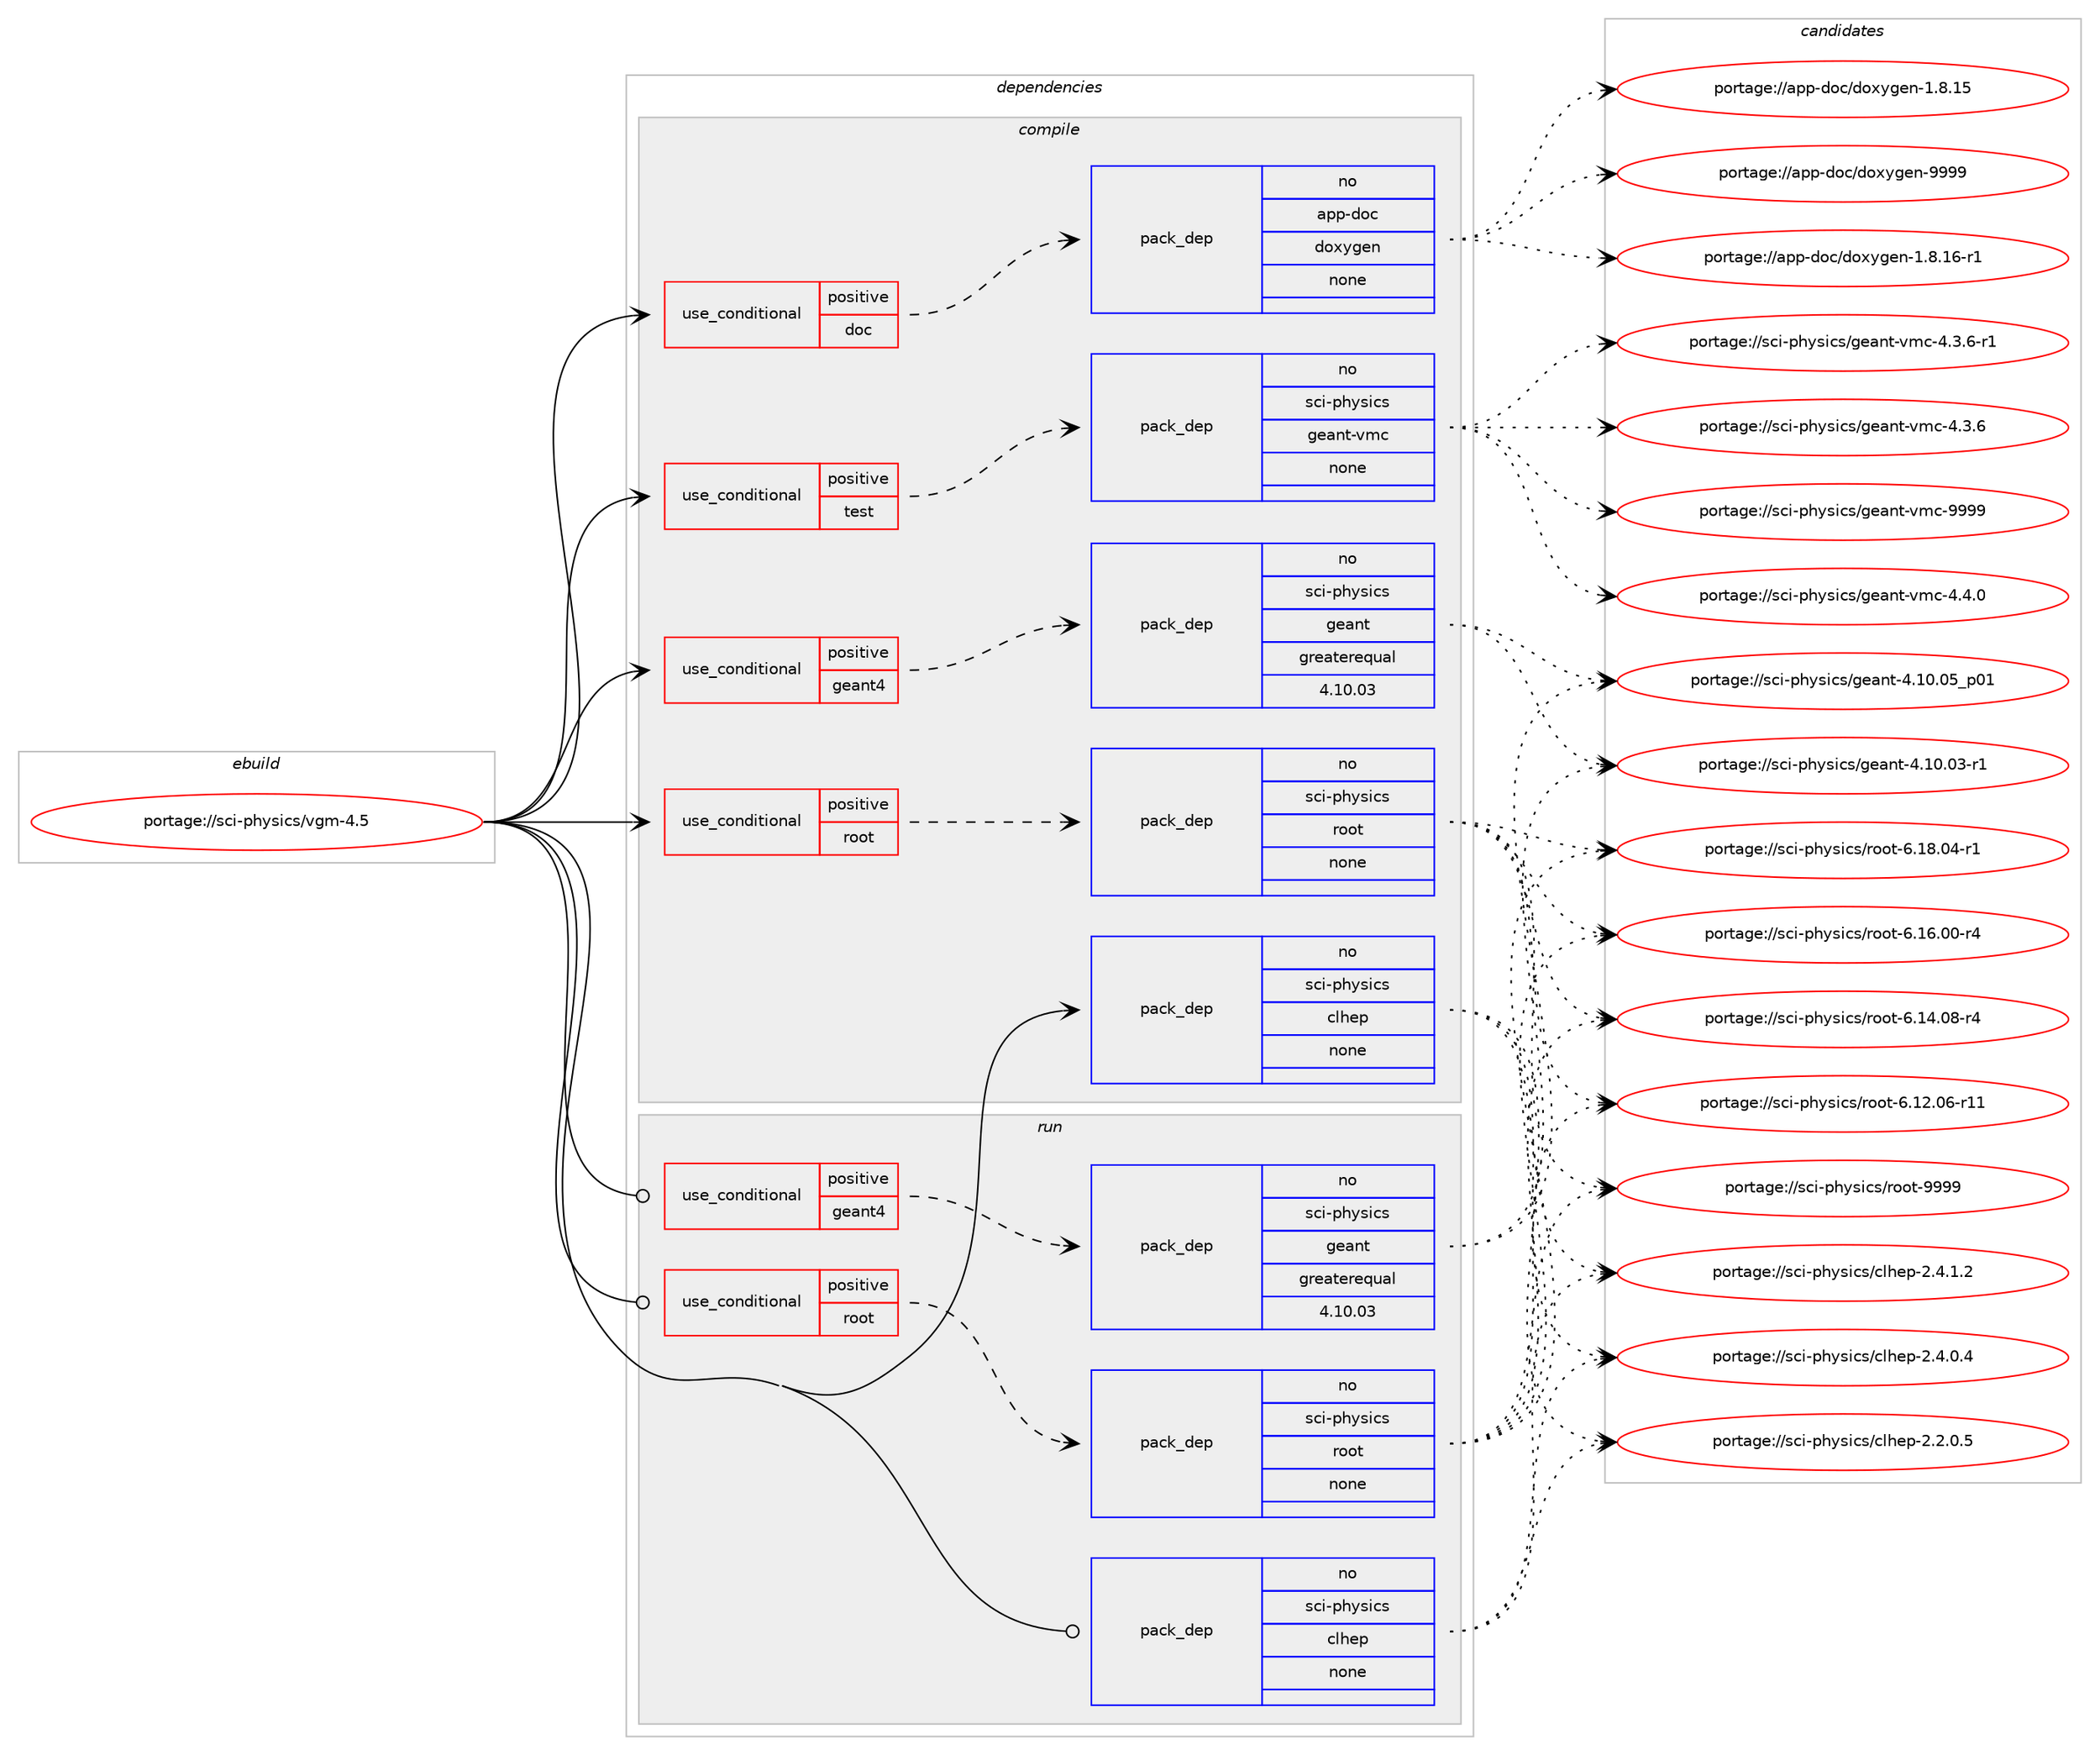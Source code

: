 digraph prolog {

# *************
# Graph options
# *************

newrank=true;
concentrate=true;
compound=true;
graph [rankdir=LR,fontname=Helvetica,fontsize=10,ranksep=1.5];#, ranksep=2.5, nodesep=0.2];
edge  [arrowhead=vee];
node  [fontname=Helvetica,fontsize=10];

# **********
# The ebuild
# **********

subgraph cluster_leftcol {
color=gray;
rank=same;
label=<<i>ebuild</i>>;
id [label="portage://sci-physics/vgm-4.5", color=red, width=4, href="../sci-physics/vgm-4.5.svg"];
}

# ****************
# The dependencies
# ****************

subgraph cluster_midcol {
color=gray;
label=<<i>dependencies</i>>;
subgraph cluster_compile {
fillcolor="#eeeeee";
style=filled;
label=<<i>compile</i>>;
subgraph cond10064 {
dependency48561 [label=<<TABLE BORDER="0" CELLBORDER="1" CELLSPACING="0" CELLPADDING="4"><TR><TD ROWSPAN="3" CELLPADDING="10">use_conditional</TD></TR><TR><TD>positive</TD></TR><TR><TD>doc</TD></TR></TABLE>>, shape=none, color=red];
subgraph pack37438 {
dependency48562 [label=<<TABLE BORDER="0" CELLBORDER="1" CELLSPACING="0" CELLPADDING="4" WIDTH="220"><TR><TD ROWSPAN="6" CELLPADDING="30">pack_dep</TD></TR><TR><TD WIDTH="110">no</TD></TR><TR><TD>app-doc</TD></TR><TR><TD>doxygen</TD></TR><TR><TD>none</TD></TR><TR><TD></TD></TR></TABLE>>, shape=none, color=blue];
}
dependency48561:e -> dependency48562:w [weight=20,style="dashed",arrowhead="vee"];
}
id:e -> dependency48561:w [weight=20,style="solid",arrowhead="vee"];
subgraph cond10065 {
dependency48563 [label=<<TABLE BORDER="0" CELLBORDER="1" CELLSPACING="0" CELLPADDING="4"><TR><TD ROWSPAN="3" CELLPADDING="10">use_conditional</TD></TR><TR><TD>positive</TD></TR><TR><TD>geant4</TD></TR></TABLE>>, shape=none, color=red];
subgraph pack37439 {
dependency48564 [label=<<TABLE BORDER="0" CELLBORDER="1" CELLSPACING="0" CELLPADDING="4" WIDTH="220"><TR><TD ROWSPAN="6" CELLPADDING="30">pack_dep</TD></TR><TR><TD WIDTH="110">no</TD></TR><TR><TD>sci-physics</TD></TR><TR><TD>geant</TD></TR><TR><TD>greaterequal</TD></TR><TR><TD>4.10.03</TD></TR></TABLE>>, shape=none, color=blue];
}
dependency48563:e -> dependency48564:w [weight=20,style="dashed",arrowhead="vee"];
}
id:e -> dependency48563:w [weight=20,style="solid",arrowhead="vee"];
subgraph cond10066 {
dependency48565 [label=<<TABLE BORDER="0" CELLBORDER="1" CELLSPACING="0" CELLPADDING="4"><TR><TD ROWSPAN="3" CELLPADDING="10">use_conditional</TD></TR><TR><TD>positive</TD></TR><TR><TD>root</TD></TR></TABLE>>, shape=none, color=red];
subgraph pack37440 {
dependency48566 [label=<<TABLE BORDER="0" CELLBORDER="1" CELLSPACING="0" CELLPADDING="4" WIDTH="220"><TR><TD ROWSPAN="6" CELLPADDING="30">pack_dep</TD></TR><TR><TD WIDTH="110">no</TD></TR><TR><TD>sci-physics</TD></TR><TR><TD>root</TD></TR><TR><TD>none</TD></TR><TR><TD></TD></TR></TABLE>>, shape=none, color=blue];
}
dependency48565:e -> dependency48566:w [weight=20,style="dashed",arrowhead="vee"];
}
id:e -> dependency48565:w [weight=20,style="solid",arrowhead="vee"];
subgraph cond10067 {
dependency48567 [label=<<TABLE BORDER="0" CELLBORDER="1" CELLSPACING="0" CELLPADDING="4"><TR><TD ROWSPAN="3" CELLPADDING="10">use_conditional</TD></TR><TR><TD>positive</TD></TR><TR><TD>test</TD></TR></TABLE>>, shape=none, color=red];
subgraph pack37441 {
dependency48568 [label=<<TABLE BORDER="0" CELLBORDER="1" CELLSPACING="0" CELLPADDING="4" WIDTH="220"><TR><TD ROWSPAN="6" CELLPADDING="30">pack_dep</TD></TR><TR><TD WIDTH="110">no</TD></TR><TR><TD>sci-physics</TD></TR><TR><TD>geant-vmc</TD></TR><TR><TD>none</TD></TR><TR><TD></TD></TR></TABLE>>, shape=none, color=blue];
}
dependency48567:e -> dependency48568:w [weight=20,style="dashed",arrowhead="vee"];
}
id:e -> dependency48567:w [weight=20,style="solid",arrowhead="vee"];
subgraph pack37442 {
dependency48569 [label=<<TABLE BORDER="0" CELLBORDER="1" CELLSPACING="0" CELLPADDING="4" WIDTH="220"><TR><TD ROWSPAN="6" CELLPADDING="30">pack_dep</TD></TR><TR><TD WIDTH="110">no</TD></TR><TR><TD>sci-physics</TD></TR><TR><TD>clhep</TD></TR><TR><TD>none</TD></TR><TR><TD></TD></TR></TABLE>>, shape=none, color=blue];
}
id:e -> dependency48569:w [weight=20,style="solid",arrowhead="vee"];
}
subgraph cluster_compileandrun {
fillcolor="#eeeeee";
style=filled;
label=<<i>compile and run</i>>;
}
subgraph cluster_run {
fillcolor="#eeeeee";
style=filled;
label=<<i>run</i>>;
subgraph cond10068 {
dependency48570 [label=<<TABLE BORDER="0" CELLBORDER="1" CELLSPACING="0" CELLPADDING="4"><TR><TD ROWSPAN="3" CELLPADDING="10">use_conditional</TD></TR><TR><TD>positive</TD></TR><TR><TD>geant4</TD></TR></TABLE>>, shape=none, color=red];
subgraph pack37443 {
dependency48571 [label=<<TABLE BORDER="0" CELLBORDER="1" CELLSPACING="0" CELLPADDING="4" WIDTH="220"><TR><TD ROWSPAN="6" CELLPADDING="30">pack_dep</TD></TR><TR><TD WIDTH="110">no</TD></TR><TR><TD>sci-physics</TD></TR><TR><TD>geant</TD></TR><TR><TD>greaterequal</TD></TR><TR><TD>4.10.03</TD></TR></TABLE>>, shape=none, color=blue];
}
dependency48570:e -> dependency48571:w [weight=20,style="dashed",arrowhead="vee"];
}
id:e -> dependency48570:w [weight=20,style="solid",arrowhead="odot"];
subgraph cond10069 {
dependency48572 [label=<<TABLE BORDER="0" CELLBORDER="1" CELLSPACING="0" CELLPADDING="4"><TR><TD ROWSPAN="3" CELLPADDING="10">use_conditional</TD></TR><TR><TD>positive</TD></TR><TR><TD>root</TD></TR></TABLE>>, shape=none, color=red];
subgraph pack37444 {
dependency48573 [label=<<TABLE BORDER="0" CELLBORDER="1" CELLSPACING="0" CELLPADDING="4" WIDTH="220"><TR><TD ROWSPAN="6" CELLPADDING="30">pack_dep</TD></TR><TR><TD WIDTH="110">no</TD></TR><TR><TD>sci-physics</TD></TR><TR><TD>root</TD></TR><TR><TD>none</TD></TR><TR><TD></TD></TR></TABLE>>, shape=none, color=blue];
}
dependency48572:e -> dependency48573:w [weight=20,style="dashed",arrowhead="vee"];
}
id:e -> dependency48572:w [weight=20,style="solid",arrowhead="odot"];
subgraph pack37445 {
dependency48574 [label=<<TABLE BORDER="0" CELLBORDER="1" CELLSPACING="0" CELLPADDING="4" WIDTH="220"><TR><TD ROWSPAN="6" CELLPADDING="30">pack_dep</TD></TR><TR><TD WIDTH="110">no</TD></TR><TR><TD>sci-physics</TD></TR><TR><TD>clhep</TD></TR><TR><TD>none</TD></TR><TR><TD></TD></TR></TABLE>>, shape=none, color=blue];
}
id:e -> dependency48574:w [weight=20,style="solid",arrowhead="odot"];
}
}

# **************
# The candidates
# **************

subgraph cluster_choices {
rank=same;
color=gray;
label=<<i>candidates</i>>;

subgraph choice37438 {
color=black;
nodesep=1;
choice971121124510011199471001111201211031011104557575757 [label="portage://app-doc/doxygen-9999", color=red, width=4,href="../app-doc/doxygen-9999.svg"];
choice97112112451001119947100111120121103101110454946564649544511449 [label="portage://app-doc/doxygen-1.8.16-r1", color=red, width=4,href="../app-doc/doxygen-1.8.16-r1.svg"];
choice9711211245100111994710011112012110310111045494656464953 [label="portage://app-doc/doxygen-1.8.15", color=red, width=4,href="../app-doc/doxygen-1.8.15.svg"];
dependency48562:e -> choice971121124510011199471001111201211031011104557575757:w [style=dotted,weight="100"];
dependency48562:e -> choice97112112451001119947100111120121103101110454946564649544511449:w [style=dotted,weight="100"];
dependency48562:e -> choice9711211245100111994710011112012110310111045494656464953:w [style=dotted,weight="100"];
}
subgraph choice37439 {
color=black;
nodesep=1;
choice11599105451121041211151059911547103101971101164552464948464853951124849 [label="portage://sci-physics/geant-4.10.05_p01", color=red, width=4,href="../sci-physics/geant-4.10.05_p01.svg"];
choice115991054511210412111510599115471031019711011645524649484648514511449 [label="portage://sci-physics/geant-4.10.03-r1", color=red, width=4,href="../sci-physics/geant-4.10.03-r1.svg"];
dependency48564:e -> choice11599105451121041211151059911547103101971101164552464948464853951124849:w [style=dotted,weight="100"];
dependency48564:e -> choice115991054511210412111510599115471031019711011645524649484648514511449:w [style=dotted,weight="100"];
}
subgraph choice37440 {
color=black;
nodesep=1;
choice115991054511210412111510599115471141111111164557575757 [label="portage://sci-physics/root-9999", color=red, width=4,href="../sci-physics/root-9999.svg"];
choice1159910545112104121115105991154711411111111645544649564648524511449 [label="portage://sci-physics/root-6.18.04-r1", color=red, width=4,href="../sci-physics/root-6.18.04-r1.svg"];
choice1159910545112104121115105991154711411111111645544649544648484511452 [label="portage://sci-physics/root-6.16.00-r4", color=red, width=4,href="../sci-physics/root-6.16.00-r4.svg"];
choice1159910545112104121115105991154711411111111645544649524648564511452 [label="portage://sci-physics/root-6.14.08-r4", color=red, width=4,href="../sci-physics/root-6.14.08-r4.svg"];
choice115991054511210412111510599115471141111111164554464950464854451144949 [label="portage://sci-physics/root-6.12.06-r11", color=red, width=4,href="../sci-physics/root-6.12.06-r11.svg"];
dependency48566:e -> choice115991054511210412111510599115471141111111164557575757:w [style=dotted,weight="100"];
dependency48566:e -> choice1159910545112104121115105991154711411111111645544649564648524511449:w [style=dotted,weight="100"];
dependency48566:e -> choice1159910545112104121115105991154711411111111645544649544648484511452:w [style=dotted,weight="100"];
dependency48566:e -> choice1159910545112104121115105991154711411111111645544649524648564511452:w [style=dotted,weight="100"];
dependency48566:e -> choice115991054511210412111510599115471141111111164554464950464854451144949:w [style=dotted,weight="100"];
}
subgraph choice37441 {
color=black;
nodesep=1;
choice115991054511210412111510599115471031019711011645118109994557575757 [label="portage://sci-physics/geant-vmc-9999", color=red, width=4,href="../sci-physics/geant-vmc-9999.svg"];
choice11599105451121041211151059911547103101971101164511810999455246524648 [label="portage://sci-physics/geant-vmc-4.4.0", color=red, width=4,href="../sci-physics/geant-vmc-4.4.0.svg"];
choice115991054511210412111510599115471031019711011645118109994552465146544511449 [label="portage://sci-physics/geant-vmc-4.3.6-r1", color=red, width=4,href="../sci-physics/geant-vmc-4.3.6-r1.svg"];
choice11599105451121041211151059911547103101971101164511810999455246514654 [label="portage://sci-physics/geant-vmc-4.3.6", color=red, width=4,href="../sci-physics/geant-vmc-4.3.6.svg"];
dependency48568:e -> choice115991054511210412111510599115471031019711011645118109994557575757:w [style=dotted,weight="100"];
dependency48568:e -> choice11599105451121041211151059911547103101971101164511810999455246524648:w [style=dotted,weight="100"];
dependency48568:e -> choice115991054511210412111510599115471031019711011645118109994552465146544511449:w [style=dotted,weight="100"];
dependency48568:e -> choice11599105451121041211151059911547103101971101164511810999455246514654:w [style=dotted,weight="100"];
}
subgraph choice37442 {
color=black;
nodesep=1;
choice11599105451121041211151059911547991081041011124550465246494650 [label="portage://sci-physics/clhep-2.4.1.2", color=red, width=4,href="../sci-physics/clhep-2.4.1.2.svg"];
choice11599105451121041211151059911547991081041011124550465246484652 [label="portage://sci-physics/clhep-2.4.0.4", color=red, width=4,href="../sci-physics/clhep-2.4.0.4.svg"];
choice11599105451121041211151059911547991081041011124550465046484653 [label="portage://sci-physics/clhep-2.2.0.5", color=red, width=4,href="../sci-physics/clhep-2.2.0.5.svg"];
dependency48569:e -> choice11599105451121041211151059911547991081041011124550465246494650:w [style=dotted,weight="100"];
dependency48569:e -> choice11599105451121041211151059911547991081041011124550465246484652:w [style=dotted,weight="100"];
dependency48569:e -> choice11599105451121041211151059911547991081041011124550465046484653:w [style=dotted,weight="100"];
}
subgraph choice37443 {
color=black;
nodesep=1;
choice11599105451121041211151059911547103101971101164552464948464853951124849 [label="portage://sci-physics/geant-4.10.05_p01", color=red, width=4,href="../sci-physics/geant-4.10.05_p01.svg"];
choice115991054511210412111510599115471031019711011645524649484648514511449 [label="portage://sci-physics/geant-4.10.03-r1", color=red, width=4,href="../sci-physics/geant-4.10.03-r1.svg"];
dependency48571:e -> choice11599105451121041211151059911547103101971101164552464948464853951124849:w [style=dotted,weight="100"];
dependency48571:e -> choice115991054511210412111510599115471031019711011645524649484648514511449:w [style=dotted,weight="100"];
}
subgraph choice37444 {
color=black;
nodesep=1;
choice115991054511210412111510599115471141111111164557575757 [label="portage://sci-physics/root-9999", color=red, width=4,href="../sci-physics/root-9999.svg"];
choice1159910545112104121115105991154711411111111645544649564648524511449 [label="portage://sci-physics/root-6.18.04-r1", color=red, width=4,href="../sci-physics/root-6.18.04-r1.svg"];
choice1159910545112104121115105991154711411111111645544649544648484511452 [label="portage://sci-physics/root-6.16.00-r4", color=red, width=4,href="../sci-physics/root-6.16.00-r4.svg"];
choice1159910545112104121115105991154711411111111645544649524648564511452 [label="portage://sci-physics/root-6.14.08-r4", color=red, width=4,href="../sci-physics/root-6.14.08-r4.svg"];
choice115991054511210412111510599115471141111111164554464950464854451144949 [label="portage://sci-physics/root-6.12.06-r11", color=red, width=4,href="../sci-physics/root-6.12.06-r11.svg"];
dependency48573:e -> choice115991054511210412111510599115471141111111164557575757:w [style=dotted,weight="100"];
dependency48573:e -> choice1159910545112104121115105991154711411111111645544649564648524511449:w [style=dotted,weight="100"];
dependency48573:e -> choice1159910545112104121115105991154711411111111645544649544648484511452:w [style=dotted,weight="100"];
dependency48573:e -> choice1159910545112104121115105991154711411111111645544649524648564511452:w [style=dotted,weight="100"];
dependency48573:e -> choice115991054511210412111510599115471141111111164554464950464854451144949:w [style=dotted,weight="100"];
}
subgraph choice37445 {
color=black;
nodesep=1;
choice11599105451121041211151059911547991081041011124550465246494650 [label="portage://sci-physics/clhep-2.4.1.2", color=red, width=4,href="../sci-physics/clhep-2.4.1.2.svg"];
choice11599105451121041211151059911547991081041011124550465246484652 [label="portage://sci-physics/clhep-2.4.0.4", color=red, width=4,href="../sci-physics/clhep-2.4.0.4.svg"];
choice11599105451121041211151059911547991081041011124550465046484653 [label="portage://sci-physics/clhep-2.2.0.5", color=red, width=4,href="../sci-physics/clhep-2.2.0.5.svg"];
dependency48574:e -> choice11599105451121041211151059911547991081041011124550465246494650:w [style=dotted,weight="100"];
dependency48574:e -> choice11599105451121041211151059911547991081041011124550465246484652:w [style=dotted,weight="100"];
dependency48574:e -> choice11599105451121041211151059911547991081041011124550465046484653:w [style=dotted,weight="100"];
}
}

}
